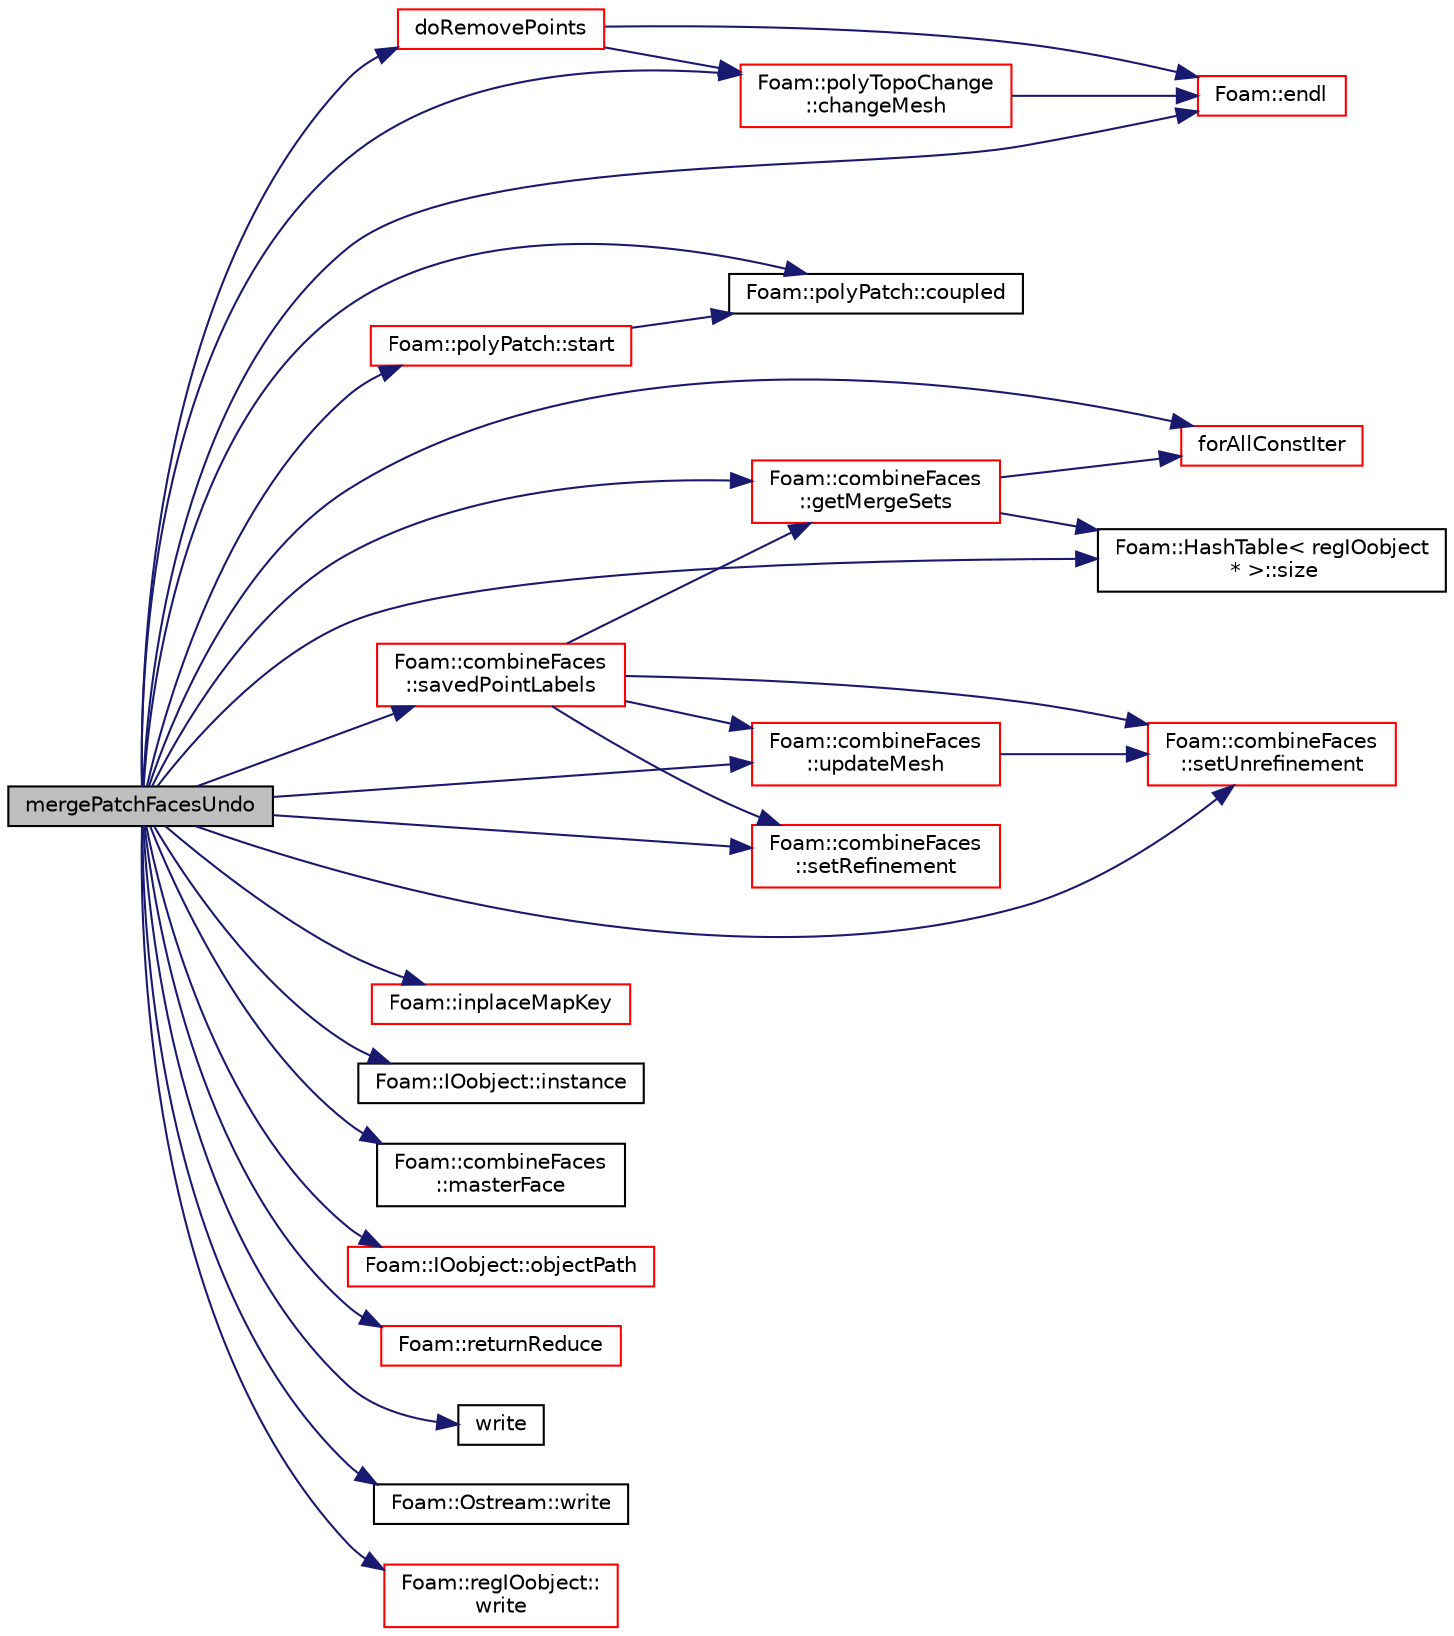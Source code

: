 digraph "mergePatchFacesUndo"
{
  bgcolor="transparent";
  edge [fontname="Helvetica",fontsize="10",labelfontname="Helvetica",labelfontsize="10"];
  node [fontname="Helvetica",fontsize="10",shape=record];
  rankdir="LR";
  Node1 [label="mergePatchFacesUndo",height=0.2,width=0.4,color="black", fillcolor="grey75", style="filled", fontcolor="black"];
  Node1 -> Node2 [color="midnightblue",fontsize="10",style="solid",fontname="Helvetica"];
  Node2 [label="Foam::polyTopoChange\l::changeMesh",height=0.2,width=0.4,color="red",URL="$a01939.html#a1b105b13373ba9f1c7685f873b250cf2",tooltip="Inplace changes mesh without change of patches. "];
  Node2 -> Node3 [color="midnightblue",fontsize="10",style="solid",fontname="Helvetica"];
  Node3 [label="Foam::endl",height=0.2,width=0.4,color="red",URL="$a10733.html#a2db8fe02a0d3909e9351bb4275b23ce4",tooltip="Add newline and flush stream. "];
  Node1 -> Node4 [color="midnightblue",fontsize="10",style="solid",fontname="Helvetica"];
  Node4 [label="Foam::polyPatch::coupled",height=0.2,width=0.4,color="black",URL="$a01935.html#acffd678e538fc569f301aacdb4f019b7",tooltip="Return true if this patch is geometrically coupled (i.e. faces and. "];
  Node1 -> Node5 [color="midnightblue",fontsize="10",style="solid",fontname="Helvetica"];
  Node5 [label="doRemovePoints",height=0.2,width=0.4,color="red",URL="$a01470.html#abc00befdbca6596b6efcb39b90efbee3"];
  Node5 -> Node2 [color="midnightblue",fontsize="10",style="solid",fontname="Helvetica"];
  Node5 -> Node3 [color="midnightblue",fontsize="10",style="solid",fontname="Helvetica"];
  Node1 -> Node3 [color="midnightblue",fontsize="10",style="solid",fontname="Helvetica"];
  Node1 -> Node6 [color="midnightblue",fontsize="10",style="solid",fontname="Helvetica"];
  Node6 [label="forAllConstIter",height=0.2,width=0.4,color="red",URL="$a02960.html#ae21e2836509b0fa7f7cedf6493b11b09"];
  Node1 -> Node7 [color="midnightblue",fontsize="10",style="solid",fontname="Helvetica"];
  Node7 [label="Foam::combineFaces\l::getMergeSets",height=0.2,width=0.4,color="red",URL="$a00322.html#abd1b83a712a550e2749e9e986450687d",tooltip="Extract lists of all (non-coupled) boundary faces on selected. "];
  Node7 -> Node6 [color="midnightblue",fontsize="10",style="solid",fontname="Helvetica"];
  Node7 -> Node8 [color="midnightblue",fontsize="10",style="solid",fontname="Helvetica"];
  Node8 [label="Foam::HashTable\< regIOobject\l * \>::size",height=0.2,width=0.4,color="black",URL="$a00984.html#a723361dc2020160f5492e8fe2d09fa44",tooltip="Return number of elements in table. "];
  Node1 -> Node9 [color="midnightblue",fontsize="10",style="solid",fontname="Helvetica"];
  Node9 [label="Foam::inplaceMapKey",height=0.2,width=0.4,color="red",URL="$a10733.html#a3e2f2c878960555a295056322ec7948d",tooltip="Recreate with mapped keys. Do not map elements with negative key. "];
  Node1 -> Node10 [color="midnightblue",fontsize="10",style="solid",fontname="Helvetica"];
  Node10 [label="Foam::IOobject::instance",height=0.2,width=0.4,color="black",URL="$a01179.html#a927868ca22fb186135659bc0acadd47b"];
  Node1 -> Node11 [color="midnightblue",fontsize="10",style="solid",fontname="Helvetica"];
  Node11 [label="Foam::combineFaces\l::masterFace",height=0.2,width=0.4,color="black",URL="$a00322.html#ac0b3be1e3ce274790a8e790d1cac80a1",tooltip="If undoable: masterface for every set. "];
  Node1 -> Node12 [color="midnightblue",fontsize="10",style="solid",fontname="Helvetica"];
  Node12 [label="Foam::IOobject::objectPath",height=0.2,width=0.4,color="red",URL="$a01179.html#ae9ba7dea4e76406505be53e67a8b91f4",tooltip="Return complete path + object name. "];
  Node1 -> Node13 [color="midnightblue",fontsize="10",style="solid",fontname="Helvetica"];
  Node13 [label="Foam::returnReduce",height=0.2,width=0.4,color="red",URL="$a10733.html#a8d528a67d2a9c6fe4fb94bc86872624b"];
  Node1 -> Node14 [color="midnightblue",fontsize="10",style="solid",fontname="Helvetica"];
  Node14 [label="Foam::combineFaces\l::savedPointLabels",height=0.2,width=0.4,color="red",URL="$a00322.html#af02a9a92344a83d53049cc863b52f4aa",tooltip="If undoable: set of original point labels of stored points. "];
  Node14 -> Node7 [color="midnightblue",fontsize="10",style="solid",fontname="Helvetica"];
  Node14 -> Node15 [color="midnightblue",fontsize="10",style="solid",fontname="Helvetica"];
  Node15 [label="Foam::combineFaces\l::setRefinement",height=0.2,width=0.4,color="red",URL="$a00322.html#a67d2bb0d6cac2b27ae250df417ef6942",tooltip="Play commands into polyTopoChange to combine faces. Gets. "];
  Node14 -> Node16 [color="midnightblue",fontsize="10",style="solid",fontname="Helvetica"];
  Node16 [label="Foam::combineFaces\l::setUnrefinement",height=0.2,width=0.4,color="red",URL="$a00322.html#a5e5e6cc1f97c15b7bffabbda6a33b863",tooltip="Play commands into polyTopoChange to reinsert original faces. "];
  Node14 -> Node17 [color="midnightblue",fontsize="10",style="solid",fontname="Helvetica"];
  Node17 [label="Foam::combineFaces\l::updateMesh",height=0.2,width=0.4,color="red",URL="$a00322.html#ad57565956fd4064299f4bd3c4eebb1d4",tooltip="Force recalculation of locally stored data on topological change. "];
  Node17 -> Node16 [color="midnightblue",fontsize="10",style="solid",fontname="Helvetica"];
  Node1 -> Node15 [color="midnightblue",fontsize="10",style="solid",fontname="Helvetica"];
  Node1 -> Node16 [color="midnightblue",fontsize="10",style="solid",fontname="Helvetica"];
  Node1 -> Node8 [color="midnightblue",fontsize="10",style="solid",fontname="Helvetica"];
  Node1 -> Node18 [color="midnightblue",fontsize="10",style="solid",fontname="Helvetica"];
  Node18 [label="Foam::polyPatch::start",height=0.2,width=0.4,color="red",URL="$a01935.html#a861f370e41af7d54d7ff91da65de6e6a",tooltip="Return start label of this patch in the polyMesh face list. "];
  Node18 -> Node4 [color="midnightblue",fontsize="10",style="solid",fontname="Helvetica"];
  Node1 -> Node17 [color="midnightblue",fontsize="10",style="solid",fontname="Helvetica"];
  Node1 -> Node19 [color="midnightblue",fontsize="10",style="solid",fontname="Helvetica"];
  Node19 [label="write",height=0.2,width=0.4,color="black",URL="$a02921.html#a8f30b3c2179b03a7acf273e9dea43342"];
  Node1 -> Node20 [color="midnightblue",fontsize="10",style="solid",fontname="Helvetica"];
  Node20 [label="Foam::Ostream::write",height=0.2,width=0.4,color="black",URL="$a01737.html#a81a19ad9e4098b4701cc8bab9a59d78b",tooltip="Write next token to stream. "];
  Node1 -> Node21 [color="midnightblue",fontsize="10",style="solid",fontname="Helvetica"];
  Node21 [label="Foam::regIOobject::\lwrite",height=0.2,width=0.4,color="red",URL="$a02147.html#a6e5faa425b059eeb55cd904755791076",tooltip="Write using setting from DB. "];
}
